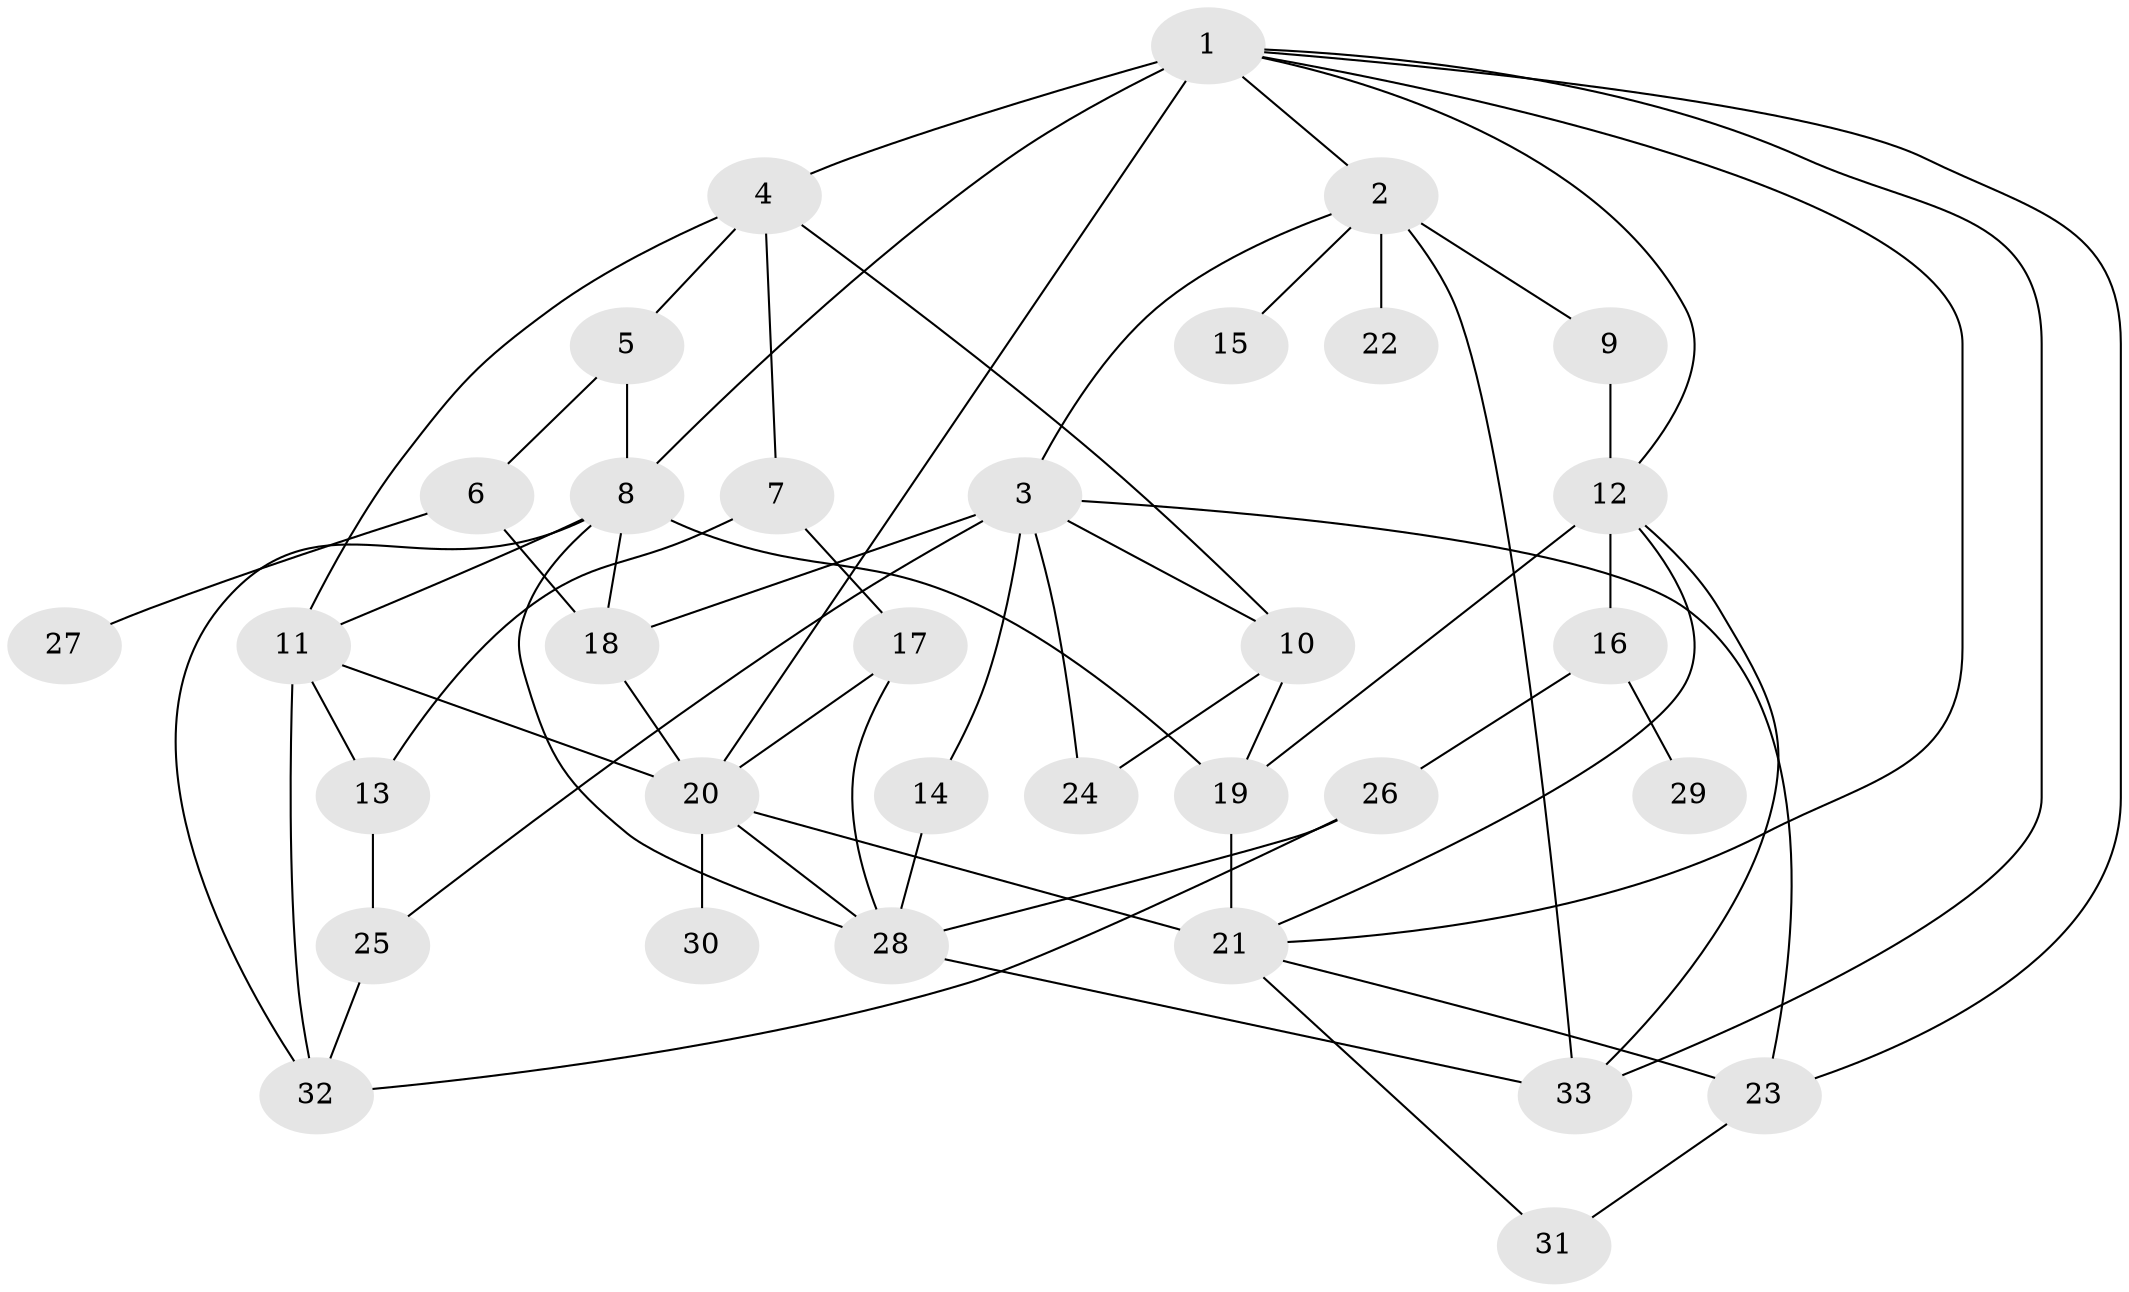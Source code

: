 // original degree distribution, {4: 0.16049382716049382, 5: 0.07407407407407407, 8: 0.024691358024691357, 3: 0.2839506172839506, 1: 0.18518518518518517, 2: 0.24691358024691357, 6: 0.024691358024691357}
// Generated by graph-tools (version 1.1) at 2025/49/03/04/25 22:49:07]
// undirected, 33 vertices, 62 edges
graph export_dot {
  node [color=gray90,style=filled];
  1;
  2;
  3;
  4;
  5;
  6;
  7;
  8;
  9;
  10;
  11;
  12;
  13;
  14;
  15;
  16;
  17;
  18;
  19;
  20;
  21;
  22;
  23;
  24;
  25;
  26;
  27;
  28;
  29;
  30;
  31;
  32;
  33;
  1 -- 2 [weight=1.0];
  1 -- 4 [weight=2.0];
  1 -- 8 [weight=2.0];
  1 -- 12 [weight=1.0];
  1 -- 20 [weight=1.0];
  1 -- 21 [weight=1.0];
  1 -- 23 [weight=1.0];
  1 -- 33 [weight=1.0];
  2 -- 3 [weight=1.0];
  2 -- 9 [weight=1.0];
  2 -- 15 [weight=1.0];
  2 -- 22 [weight=1.0];
  2 -- 33 [weight=2.0];
  3 -- 10 [weight=2.0];
  3 -- 14 [weight=1.0];
  3 -- 18 [weight=1.0];
  3 -- 23 [weight=1.0];
  3 -- 24 [weight=1.0];
  3 -- 25 [weight=1.0];
  4 -- 5 [weight=1.0];
  4 -- 7 [weight=1.0];
  4 -- 10 [weight=1.0];
  4 -- 11 [weight=1.0];
  5 -- 6 [weight=1.0];
  5 -- 8 [weight=1.0];
  6 -- 18 [weight=2.0];
  6 -- 27 [weight=1.0];
  7 -- 13 [weight=1.0];
  7 -- 17 [weight=1.0];
  8 -- 11 [weight=1.0];
  8 -- 18 [weight=1.0];
  8 -- 19 [weight=1.0];
  8 -- 28 [weight=1.0];
  8 -- 32 [weight=1.0];
  9 -- 12 [weight=1.0];
  10 -- 19 [weight=1.0];
  10 -- 24 [weight=2.0];
  11 -- 13 [weight=2.0];
  11 -- 20 [weight=2.0];
  11 -- 32 [weight=1.0];
  12 -- 16 [weight=2.0];
  12 -- 19 [weight=1.0];
  12 -- 21 [weight=1.0];
  12 -- 33 [weight=1.0];
  13 -- 25 [weight=1.0];
  14 -- 28 [weight=1.0];
  16 -- 26 [weight=1.0];
  16 -- 29 [weight=1.0];
  17 -- 20 [weight=1.0];
  17 -- 28 [weight=1.0];
  18 -- 20 [weight=1.0];
  19 -- 21 [weight=4.0];
  20 -- 21 [weight=1.0];
  20 -- 28 [weight=1.0];
  20 -- 30 [weight=1.0];
  21 -- 23 [weight=1.0];
  21 -- 31 [weight=1.0];
  23 -- 31 [weight=1.0];
  25 -- 32 [weight=1.0];
  26 -- 28 [weight=1.0];
  26 -- 32 [weight=1.0];
  28 -- 33 [weight=1.0];
}
